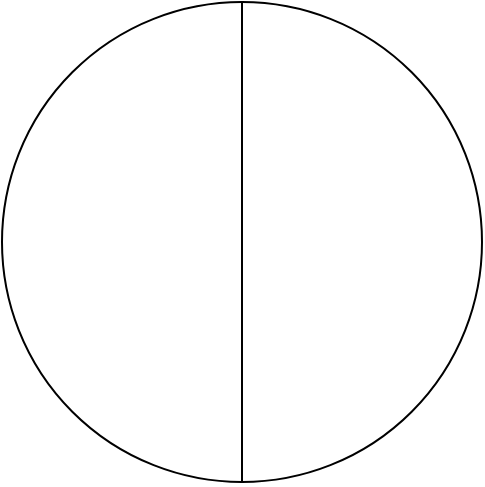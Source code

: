 <mxfile version="21.3.8" type="github">
  <diagram name="ページ1" id="d5oi98Yo-NwfG0Orlo9Q">
    <mxGraphModel dx="1360" dy="775" grid="1" gridSize="10" guides="1" tooltips="1" connect="1" arrows="1" fold="1" page="1" pageScale="1" pageWidth="827" pageHeight="1169" math="0" shadow="0">
      <root>
        <mxCell id="0" />
        <mxCell id="1" parent="0" />
        <mxCell id="WE3eUt6yYTeyPJhN5urE-1" value="" style="ellipse;whiteSpace=wrap;html=1;aspect=fixed;" vertex="1" parent="1">
          <mxGeometry x="320" y="200" width="240" height="240" as="geometry" />
        </mxCell>
        <mxCell id="WE3eUt6yYTeyPJhN5urE-2" value="" style="endArrow=none;html=1;rounded=0;entryX=0.5;entryY=0;entryDx=0;entryDy=0;exitX=0.5;exitY=1;exitDx=0;exitDy=0;" edge="1" parent="1" source="WE3eUt6yYTeyPJhN5urE-1" target="WE3eUt6yYTeyPJhN5urE-1">
          <mxGeometry width="50" height="50" relative="1" as="geometry">
            <mxPoint x="330" y="180" as="sourcePoint" />
            <mxPoint x="380" y="130" as="targetPoint" />
          </mxGeometry>
        </mxCell>
      </root>
    </mxGraphModel>
  </diagram>
</mxfile>
